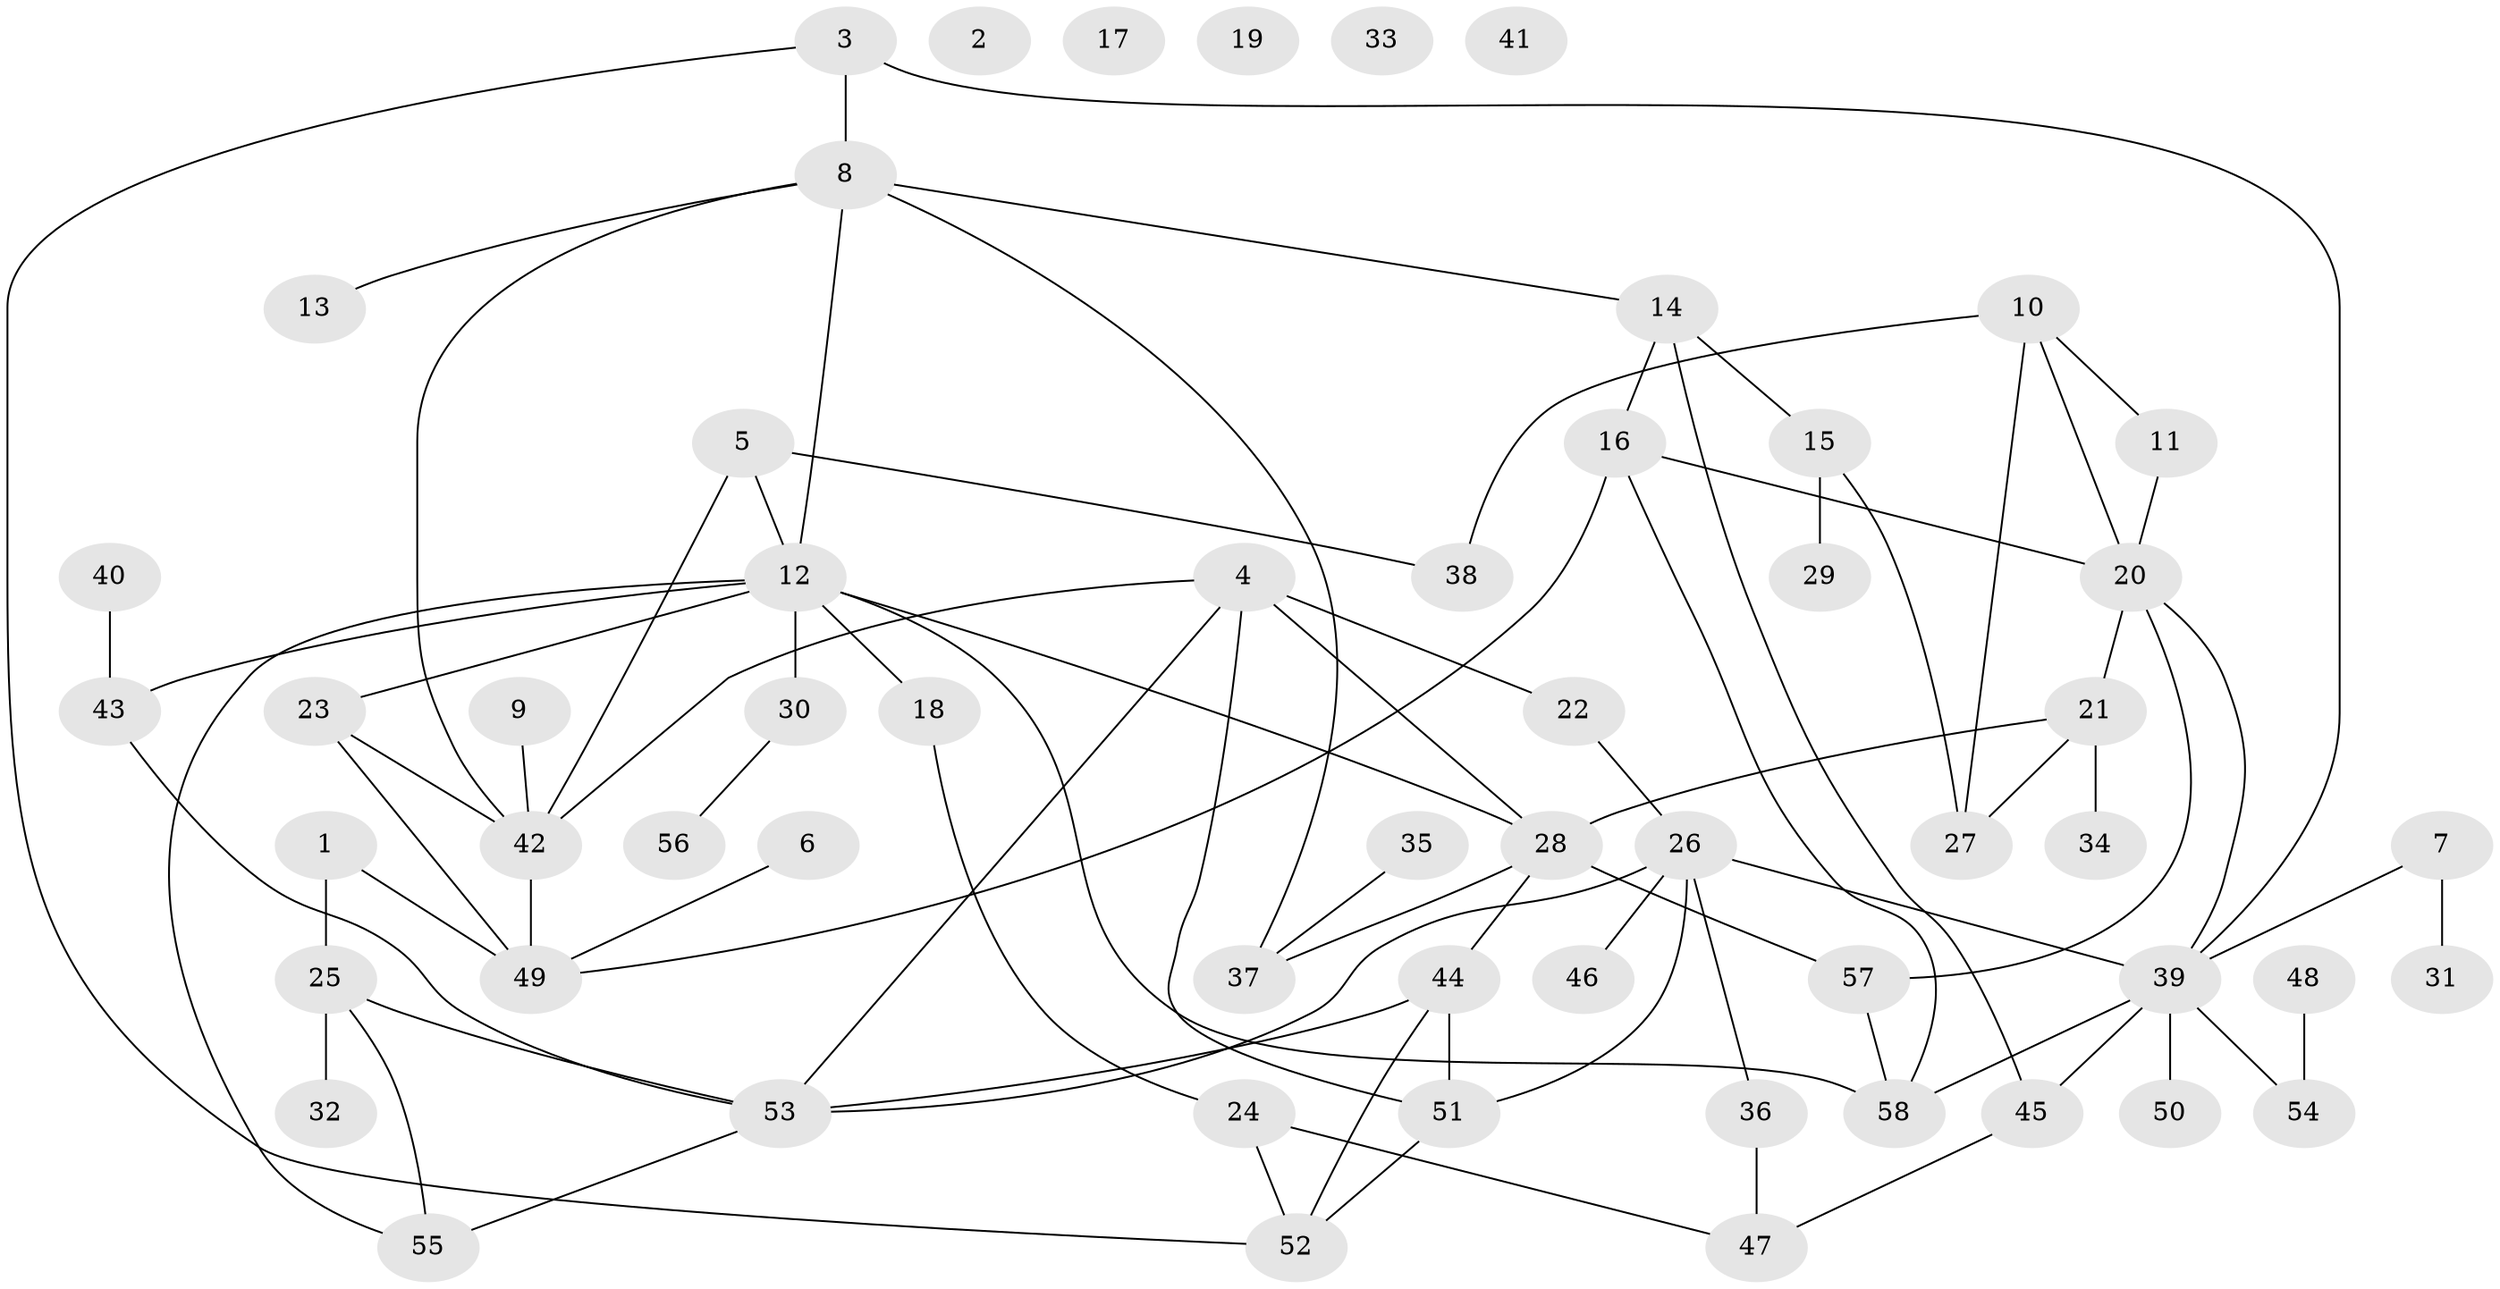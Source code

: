 // Generated by graph-tools (version 1.1) at 2025/25/03/09/25 03:25:15]
// undirected, 58 vertices, 83 edges
graph export_dot {
graph [start="1"]
  node [color=gray90,style=filled];
  1;
  2;
  3;
  4;
  5;
  6;
  7;
  8;
  9;
  10;
  11;
  12;
  13;
  14;
  15;
  16;
  17;
  18;
  19;
  20;
  21;
  22;
  23;
  24;
  25;
  26;
  27;
  28;
  29;
  30;
  31;
  32;
  33;
  34;
  35;
  36;
  37;
  38;
  39;
  40;
  41;
  42;
  43;
  44;
  45;
  46;
  47;
  48;
  49;
  50;
  51;
  52;
  53;
  54;
  55;
  56;
  57;
  58;
  1 -- 25;
  1 -- 49;
  3 -- 8;
  3 -- 39;
  3 -- 52;
  4 -- 22;
  4 -- 28;
  4 -- 42;
  4 -- 51;
  4 -- 53;
  5 -- 12;
  5 -- 38;
  5 -- 42;
  6 -- 49;
  7 -- 31;
  7 -- 39;
  8 -- 12;
  8 -- 13;
  8 -- 14;
  8 -- 37;
  8 -- 42;
  9 -- 42;
  10 -- 11;
  10 -- 20;
  10 -- 27;
  10 -- 38;
  11 -- 20;
  12 -- 18;
  12 -- 23;
  12 -- 28;
  12 -- 30;
  12 -- 43;
  12 -- 55;
  12 -- 58;
  14 -- 15;
  14 -- 16;
  14 -- 45;
  15 -- 27;
  15 -- 29;
  16 -- 20;
  16 -- 49;
  16 -- 58;
  18 -- 24;
  20 -- 21;
  20 -- 39;
  20 -- 57;
  21 -- 27;
  21 -- 28;
  21 -- 34;
  22 -- 26;
  23 -- 42;
  23 -- 49;
  24 -- 47;
  24 -- 52;
  25 -- 32;
  25 -- 53;
  25 -- 55;
  26 -- 36;
  26 -- 39;
  26 -- 46;
  26 -- 51;
  26 -- 53;
  28 -- 37;
  28 -- 44;
  28 -- 57;
  30 -- 56;
  35 -- 37;
  36 -- 47;
  39 -- 45;
  39 -- 50;
  39 -- 54;
  39 -- 58;
  40 -- 43;
  42 -- 49;
  43 -- 53;
  44 -- 51;
  44 -- 52;
  44 -- 53;
  45 -- 47;
  48 -- 54;
  51 -- 52;
  53 -- 55;
  57 -- 58;
}
